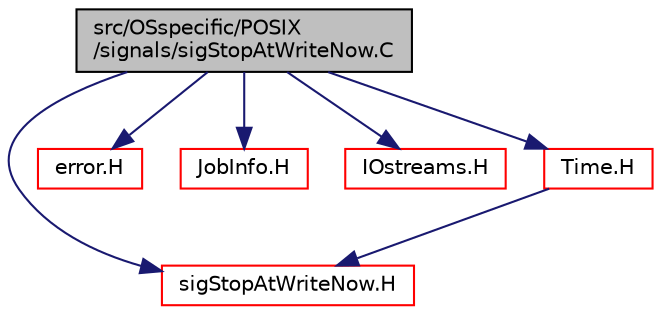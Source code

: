 digraph "src/OSspecific/POSIX/signals/sigStopAtWriteNow.C"
{
  bgcolor="transparent";
  edge [fontname="Helvetica",fontsize="10",labelfontname="Helvetica",labelfontsize="10"];
  node [fontname="Helvetica",fontsize="10",shape=record];
  Node0 [label="src/OSspecific/POSIX\l/signals/sigStopAtWriteNow.C",height=0.2,width=0.4,color="black", fillcolor="grey75", style="filled", fontcolor="black"];
  Node0 -> Node1 [color="midnightblue",fontsize="10",style="solid",fontname="Helvetica"];
  Node1 [label="sigStopAtWriteNow.H",height=0.2,width=0.4,color="red",URL="$a13814.html"];
  Node0 -> Node3 [color="midnightblue",fontsize="10",style="solid",fontname="Helvetica"];
  Node3 [label="error.H",height=0.2,width=0.4,color="red",URL="$a09629.html"];
  Node0 -> Node48 [color="midnightblue",fontsize="10",style="solid",fontname="Helvetica"];
  Node48 [label="JobInfo.H",height=0.2,width=0.4,color="red",URL="$a11006.html"];
  Node0 -> Node91 [color="midnightblue",fontsize="10",style="solid",fontname="Helvetica"];
  Node91 [label="IOstreams.H",height=0.2,width=0.4,color="red",URL="$a09830.html",tooltip="Useful combination of include files which define Sin, Sout and Serr and the use of IO streams general..."];
  Node0 -> Node95 [color="midnightblue",fontsize="10",style="solid",fontname="Helvetica"];
  Node95 [label="Time.H",height=0.2,width=0.4,color="red",URL="$a10025.html"];
  Node95 -> Node1 [color="midnightblue",fontsize="10",style="solid",fontname="Helvetica"];
}
